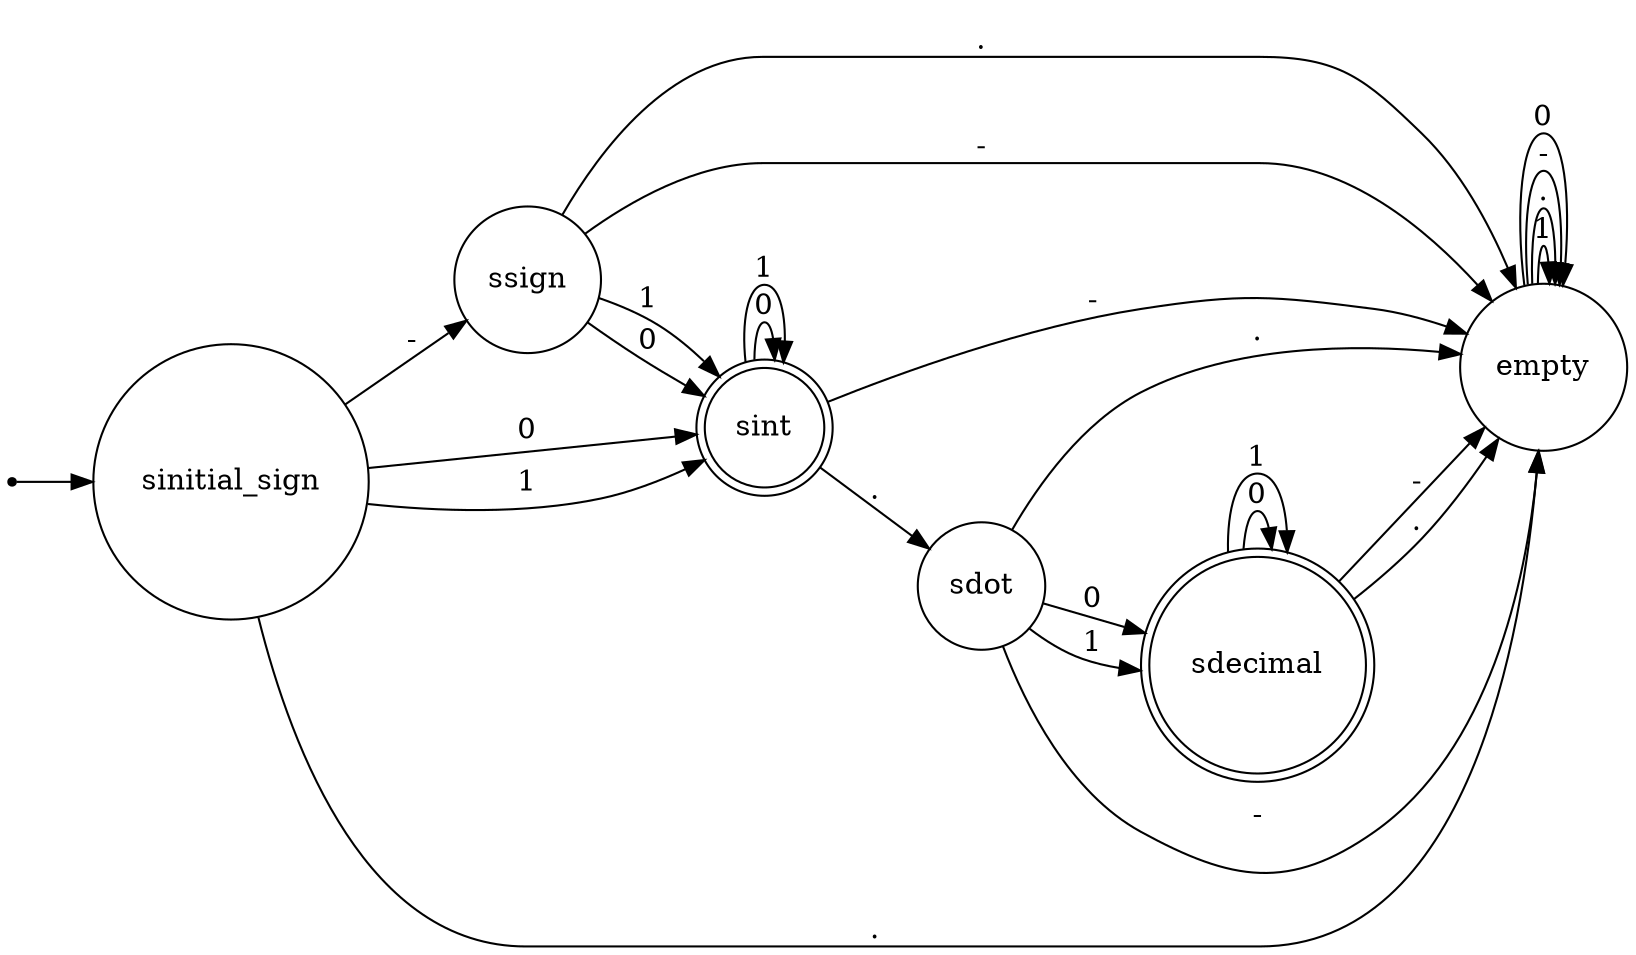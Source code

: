digraph {
  rankdir=LR;

  node [shape = point]; __start_point__
  sinitial_sign[shape=circle]
  ssign[shape=circle]
  sint[shape=doublecircle]
  sdot[shape=circle]
  sdecimal[shape=doublecircle]
  empty[shape=circle]

  __start_point__ -> sinitial_sign
  sinitial_sign -> sint[label="0"]
  sinitial_sign -> ssign[label="-"]
  sinitial_sign -> sint[label="1"]
  sinitial_sign -> empty[label="."]
  ssign -> sint[label="0"]
  ssign -> sint[label="1"]
  ssign -> empty[label="."]
  ssign -> empty[label="-"]
  sint -> sint[label="0"]
  sint -> empty[label="-"]
  sint -> sint[label="1"]
  sint -> sdot[label="."]
  sdot -> empty[label="-"]
  sdot -> empty[label="."]
  sdot -> sdecimal[label="0"]
  sdot -> sdecimal[label="1"]
  sdecimal -> empty[label="-"]
  sdecimal -> empty[label="."]
  sdecimal -> sdecimal[label="0"]
  sdecimal -> sdecimal[label="1"]
  empty -> empty[label="1"]
  empty -> empty[label="."]
  empty -> empty[label="-"]
  empty -> empty[label="0"]
}

